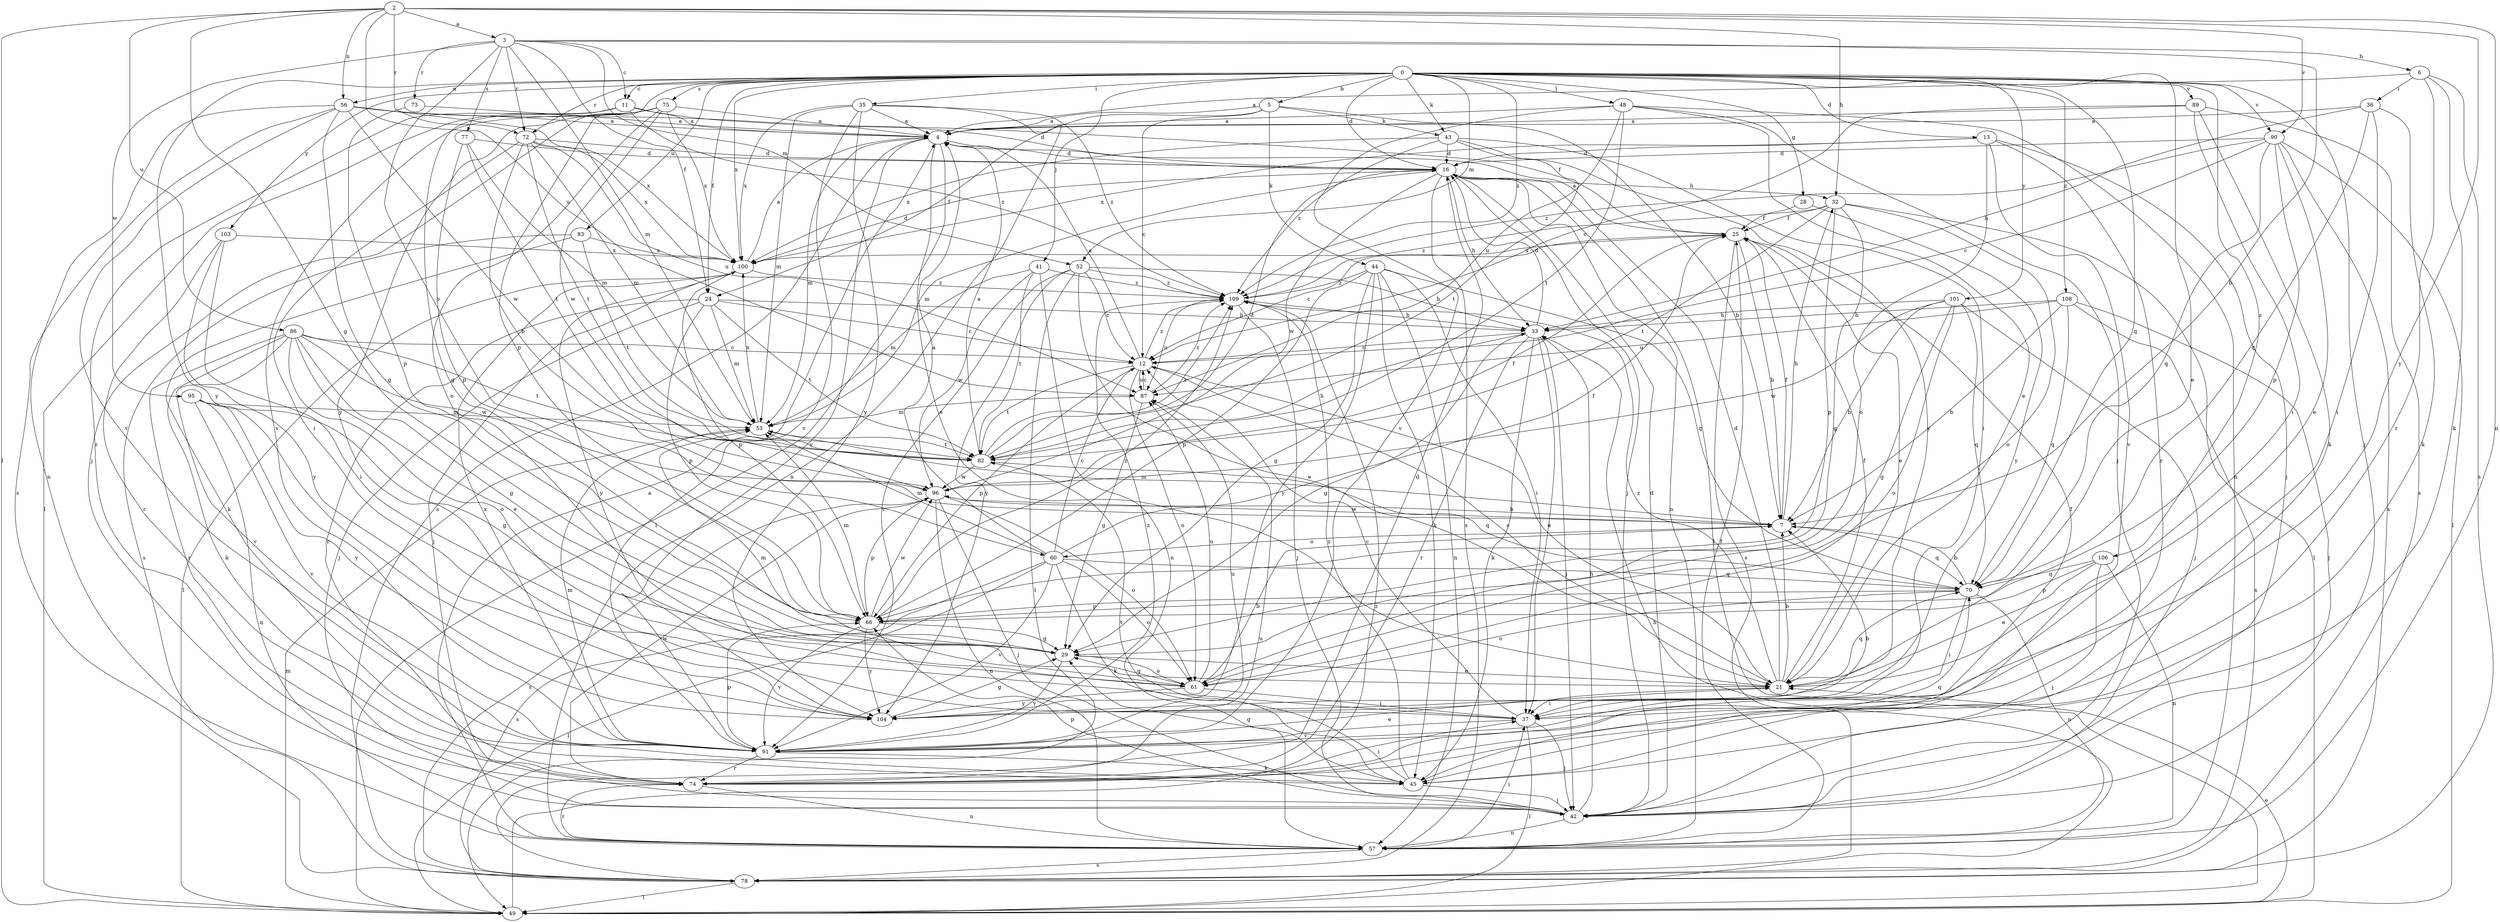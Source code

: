 strict digraph  {
0;
2;
3;
4;
5;
6;
7;
11;
12;
13;
16;
21;
24;
25;
28;
29;
32;
33;
35;
36;
37;
41;
42;
43;
44;
45;
48;
49;
52;
53;
56;
57;
60;
61;
66;
70;
72;
73;
74;
75;
77;
78;
82;
83;
86;
87;
89;
90;
91;
95;
96;
100;
101;
103;
104;
106;
108;
109;
0 -> 5  [label=b];
0 -> 11  [label=c];
0 -> 13  [label=d];
0 -> 16  [label=d];
0 -> 21  [label=e];
0 -> 24  [label=f];
0 -> 28  [label=g];
0 -> 35  [label=i];
0 -> 41  [label=j];
0 -> 42  [label=j];
0 -> 43  [label=k];
0 -> 48  [label=l];
0 -> 52  [label=m];
0 -> 56  [label=n];
0 -> 66  [label=p];
0 -> 70  [label=q];
0 -> 72  [label=r];
0 -> 75  [label=s];
0 -> 83  [label=u];
0 -> 89  [label=v];
0 -> 90  [label=v];
0 -> 100  [label=x];
0 -> 101  [label=y];
0 -> 103  [label=y];
0 -> 104  [label=y];
0 -> 106  [label=z];
0 -> 108  [label=z];
0 -> 109  [label=z];
2 -> 3  [label=a];
2 -> 29  [label=g];
2 -> 32  [label=h];
2 -> 49  [label=l];
2 -> 56  [label=n];
2 -> 57  [label=n];
2 -> 72  [label=r];
2 -> 86  [label=u];
2 -> 87  [label=u];
2 -> 90  [label=v];
2 -> 104  [label=y];
3 -> 6  [label=b];
3 -> 7  [label=b];
3 -> 11  [label=c];
3 -> 24  [label=f];
3 -> 52  [label=m];
3 -> 53  [label=m];
3 -> 60  [label=o];
3 -> 72  [label=r];
3 -> 73  [label=r];
3 -> 77  [label=s];
3 -> 95  [label=w];
4 -> 16  [label=d];
4 -> 21  [label=e];
4 -> 49  [label=l];
4 -> 53  [label=m];
4 -> 78  [label=s];
4 -> 91  [label=v];
5 -> 4  [label=a];
5 -> 7  [label=b];
5 -> 12  [label=c];
5 -> 24  [label=f];
5 -> 43  [label=k];
5 -> 44  [label=k];
6 -> 4  [label=a];
6 -> 36  [label=i];
6 -> 45  [label=k];
6 -> 74  [label=r];
6 -> 78  [label=s];
7 -> 25  [label=f];
7 -> 32  [label=h];
7 -> 53  [label=m];
7 -> 60  [label=o];
7 -> 70  [label=q];
7 -> 96  [label=w];
11 -> 4  [label=a];
11 -> 16  [label=d];
11 -> 29  [label=g];
11 -> 74  [label=r];
11 -> 109  [label=z];
12 -> 4  [label=a];
12 -> 21  [label=e];
12 -> 61  [label=o];
12 -> 66  [label=p];
12 -> 82  [label=t];
12 -> 87  [label=u];
12 -> 109  [label=z];
13 -> 16  [label=d];
13 -> 42  [label=j];
13 -> 61  [label=o];
13 -> 74  [label=r];
13 -> 91  [label=v];
13 -> 100  [label=x];
16 -> 32  [label=h];
16 -> 33  [label=h];
16 -> 42  [label=j];
16 -> 49  [label=l];
16 -> 53  [label=m];
16 -> 57  [label=n];
16 -> 78  [label=s];
16 -> 96  [label=w];
21 -> 7  [label=b];
21 -> 12  [label=c];
21 -> 16  [label=d];
21 -> 25  [label=f];
21 -> 37  [label=i];
21 -> 70  [label=q];
21 -> 109  [label=z];
24 -> 12  [label=c];
24 -> 33  [label=h];
24 -> 42  [label=j];
24 -> 53  [label=m];
24 -> 66  [label=p];
24 -> 74  [label=r];
24 -> 82  [label=t];
25 -> 4  [label=a];
25 -> 7  [label=b];
25 -> 12  [label=c];
25 -> 21  [label=e];
25 -> 78  [label=s];
25 -> 100  [label=x];
28 -> 25  [label=f];
28 -> 104  [label=y];
29 -> 21  [label=e];
29 -> 61  [label=o];
29 -> 91  [label=v];
32 -> 25  [label=f];
32 -> 29  [label=g];
32 -> 49  [label=l];
32 -> 61  [label=o];
32 -> 66  [label=p];
32 -> 82  [label=t];
32 -> 109  [label=z];
33 -> 12  [label=c];
33 -> 16  [label=d];
33 -> 29  [label=g];
33 -> 37  [label=i];
33 -> 42  [label=j];
33 -> 45  [label=k];
33 -> 74  [label=r];
35 -> 4  [label=a];
35 -> 53  [label=m];
35 -> 57  [label=n];
35 -> 91  [label=v];
35 -> 100  [label=x];
35 -> 104  [label=y];
35 -> 109  [label=z];
36 -> 4  [label=a];
36 -> 33  [label=h];
36 -> 37  [label=i];
36 -> 45  [label=k];
36 -> 70  [label=q];
37 -> 12  [label=c];
37 -> 42  [label=j];
37 -> 49  [label=l];
37 -> 91  [label=v];
41 -> 53  [label=m];
41 -> 57  [label=n];
41 -> 82  [label=t];
41 -> 96  [label=w];
41 -> 109  [label=z];
42 -> 16  [label=d];
42 -> 33  [label=h];
42 -> 57  [label=n];
42 -> 66  [label=p];
43 -> 16  [label=d];
43 -> 37  [label=i];
43 -> 82  [label=t];
43 -> 100  [label=x];
43 -> 104  [label=y];
43 -> 109  [label=z];
44 -> 29  [label=g];
44 -> 37  [label=i];
44 -> 45  [label=k];
44 -> 57  [label=n];
44 -> 66  [label=p];
44 -> 70  [label=q];
44 -> 104  [label=y];
44 -> 109  [label=z];
45 -> 25  [label=f];
45 -> 29  [label=g];
45 -> 42  [label=j];
45 -> 82  [label=t];
45 -> 109  [label=z];
48 -> 4  [label=a];
48 -> 21  [label=e];
48 -> 42  [label=j];
48 -> 57  [label=n];
48 -> 82  [label=t];
48 -> 87  [label=u];
48 -> 91  [label=v];
49 -> 21  [label=e];
49 -> 33  [label=h];
49 -> 53  [label=m];
49 -> 109  [label=z];
52 -> 12  [label=c];
52 -> 21  [label=e];
52 -> 33  [label=h];
52 -> 49  [label=l];
52 -> 91  [label=v];
52 -> 104  [label=y];
52 -> 109  [label=z];
53 -> 82  [label=t];
53 -> 100  [label=x];
56 -> 4  [label=a];
56 -> 25  [label=f];
56 -> 29  [label=g];
56 -> 57  [label=n];
56 -> 78  [label=s];
56 -> 91  [label=v];
56 -> 96  [label=w];
56 -> 100  [label=x];
57 -> 4  [label=a];
57 -> 25  [label=f];
57 -> 37  [label=i];
57 -> 74  [label=r];
57 -> 78  [label=s];
60 -> 4  [label=a];
60 -> 12  [label=c];
60 -> 25  [label=f];
60 -> 45  [label=k];
60 -> 49  [label=l];
60 -> 53  [label=m];
60 -> 61  [label=o];
60 -> 70  [label=q];
60 -> 78  [label=s];
60 -> 91  [label=v];
61 -> 7  [label=b];
61 -> 29  [label=g];
61 -> 37  [label=i];
61 -> 53  [label=m];
61 -> 87  [label=u];
61 -> 104  [label=y];
66 -> 29  [label=g];
66 -> 53  [label=m];
66 -> 91  [label=v];
66 -> 96  [label=w];
66 -> 104  [label=y];
66 -> 109  [label=z];
70 -> 7  [label=b];
70 -> 37  [label=i];
70 -> 57  [label=n];
70 -> 61  [label=o];
70 -> 66  [label=p];
72 -> 7  [label=b];
72 -> 16  [label=d];
72 -> 37  [label=i];
72 -> 53  [label=m];
72 -> 82  [label=t];
72 -> 87  [label=u];
72 -> 100  [label=x];
73 -> 4  [label=a];
73 -> 66  [label=p];
74 -> 16  [label=d];
74 -> 37  [label=i];
74 -> 57  [label=n];
74 -> 70  [label=q];
74 -> 96  [label=w];
75 -> 4  [label=a];
75 -> 42  [label=j];
75 -> 49  [label=l];
75 -> 61  [label=o];
75 -> 91  [label=v];
75 -> 96  [label=w];
75 -> 100  [label=x];
75 -> 104  [label=y];
77 -> 16  [label=d];
77 -> 53  [label=m];
77 -> 66  [label=p];
77 -> 82  [label=t];
78 -> 49  [label=l];
78 -> 87  [label=u];
82 -> 4  [label=a];
82 -> 16  [label=d];
82 -> 33  [label=h];
82 -> 70  [label=q];
82 -> 96  [label=w];
82 -> 109  [label=z];
83 -> 45  [label=k];
83 -> 78  [label=s];
83 -> 82  [label=t];
83 -> 100  [label=x];
86 -> 12  [label=c];
86 -> 21  [label=e];
86 -> 29  [label=g];
86 -> 45  [label=k];
86 -> 61  [label=o];
86 -> 74  [label=r];
86 -> 82  [label=t];
86 -> 91  [label=v];
86 -> 96  [label=w];
87 -> 12  [label=c];
87 -> 29  [label=g];
87 -> 53  [label=m];
87 -> 109  [label=z];
89 -> 4  [label=a];
89 -> 12  [label=c];
89 -> 37  [label=i];
89 -> 45  [label=k];
89 -> 78  [label=s];
90 -> 12  [label=c];
90 -> 16  [label=d];
90 -> 21  [label=e];
90 -> 49  [label=l];
90 -> 66  [label=p];
90 -> 70  [label=q];
90 -> 78  [label=s];
90 -> 109  [label=z];
91 -> 7  [label=b];
91 -> 21  [label=e];
91 -> 45  [label=k];
91 -> 53  [label=m];
91 -> 66  [label=p];
91 -> 74  [label=r];
91 -> 87  [label=u];
91 -> 100  [label=x];
91 -> 109  [label=z];
95 -> 29  [label=g];
95 -> 53  [label=m];
95 -> 57  [label=n];
95 -> 91  [label=v];
95 -> 104  [label=y];
96 -> 7  [label=b];
96 -> 25  [label=f];
96 -> 42  [label=j];
96 -> 57  [label=n];
96 -> 61  [label=o];
96 -> 66  [label=p];
96 -> 78  [label=s];
100 -> 4  [label=a];
100 -> 16  [label=d];
100 -> 42  [label=j];
100 -> 49  [label=l];
100 -> 66  [label=p];
100 -> 104  [label=y];
100 -> 109  [label=z];
101 -> 7  [label=b];
101 -> 29  [label=g];
101 -> 33  [label=h];
101 -> 42  [label=j];
101 -> 61  [label=o];
101 -> 70  [label=q];
101 -> 96  [label=w];
103 -> 37  [label=i];
103 -> 74  [label=r];
103 -> 100  [label=x];
103 -> 104  [label=y];
104 -> 29  [label=g];
106 -> 21  [label=e];
106 -> 42  [label=j];
106 -> 57  [label=n];
106 -> 66  [label=p];
106 -> 70  [label=q];
108 -> 7  [label=b];
108 -> 33  [label=h];
108 -> 42  [label=j];
108 -> 70  [label=q];
108 -> 78  [label=s];
108 -> 87  [label=u];
109 -> 33  [label=h];
109 -> 42  [label=j];
109 -> 87  [label=u];
}
